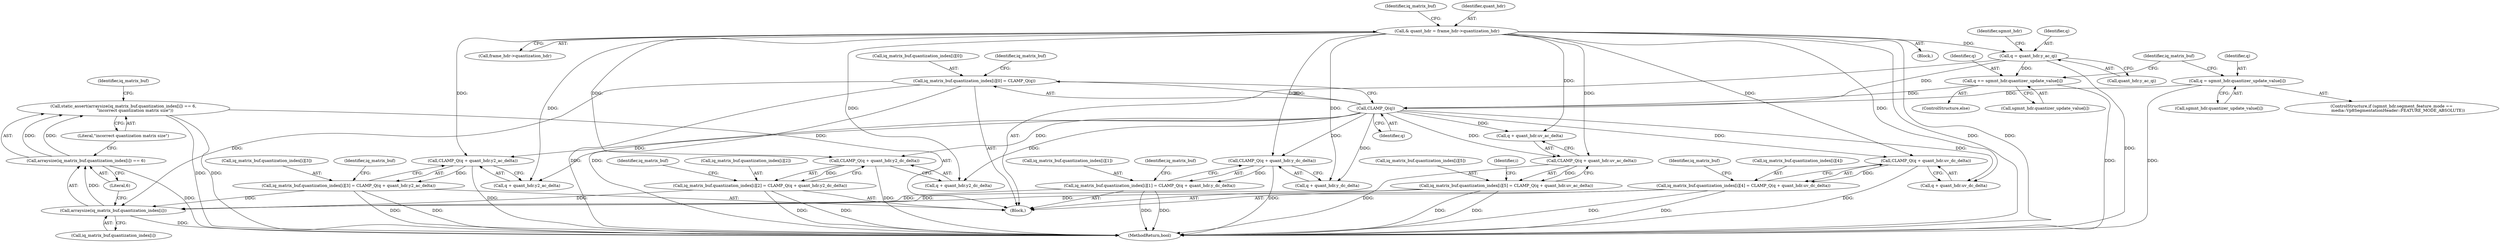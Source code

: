digraph "0_Chrome_27c68f543e5eba779902447445dfb05ec3f5bf75_2@API" {
"1000177" [label="(Call,static_assert(arraysize(iq_matrix_buf.quantization_index[i]) == 6,\n                  \"incorrect quantization matrix size\"))"];
"1000178" [label="(Call,arraysize(iq_matrix_buf.quantization_index[i]) == 6)"];
"1000179" [label="(Call,arraysize(iq_matrix_buf.quantization_index[i]))"];
"1000187" [label="(Call,iq_matrix_buf.quantization_index[i][0] = CLAMP_Q(q))"];
"1000195" [label="(Call,CLAMP_Q(q))"];
"1000170" [label="(Call,q += sgmnt_hdr.quantizer_update_value[i])"];
"1000146" [label="(Call,q = quant_hdr.y_ac_qi)"];
"1000121" [label="(Call,& quant_hdr = frame_hdr->quantization_hdr)"];
"1000162" [label="(Call,q = sgmnt_hdr.quantizer_update_value[i])"];
"1000225" [label="(Call,iq_matrix_buf.quantization_index[i][3] = CLAMP_Q(q + quant_hdr.y2_ac_delta))"];
"1000233" [label="(Call,CLAMP_Q(q + quant_hdr.y2_ac_delta))"];
"1000211" [label="(Call,iq_matrix_buf.quantization_index[i][2] = CLAMP_Q(q + quant_hdr.y2_dc_delta))"];
"1000219" [label="(Call,CLAMP_Q(q + quant_hdr.y2_dc_delta))"];
"1000197" [label="(Call,iq_matrix_buf.quantization_index[i][1] = CLAMP_Q(q + quant_hdr.y_dc_delta))"];
"1000205" [label="(Call,CLAMP_Q(q + quant_hdr.y_dc_delta))"];
"1000239" [label="(Call,iq_matrix_buf.quantization_index[i][4] = CLAMP_Q(q + quant_hdr.uv_dc_delta))"];
"1000247" [label="(Call,CLAMP_Q(q + quant_hdr.uv_dc_delta))"];
"1000253" [label="(Call,iq_matrix_buf.quantization_index[i][5] = CLAMP_Q(q + quant_hdr.uv_ac_delta))"];
"1000261" [label="(Call,CLAMP_Q(q + quant_hdr.uv_ac_delta))"];
"1000121" [label="(Call,& quant_hdr = frame_hdr->quantization_hdr)"];
"1000195" [label="(Call,CLAMP_Q(q))"];
"1000206" [label="(Call,q + quant_hdr.y_dc_delta)"];
"1000153" [label="(Identifier,sgmnt_hdr)"];
"1000185" [label="(Literal,6)"];
"1000211" [label="(Call,iq_matrix_buf.quantization_index[i][2] = CLAMP_Q(q + quant_hdr.y2_dc_delta))"];
"1000187" [label="(Call,iq_matrix_buf.quantization_index[i][0] = CLAMP_Q(q))"];
"1000179" [label="(Call,arraysize(iq_matrix_buf.quantization_index[i]))"];
"1000233" [label="(Call,CLAMP_Q(q + quant_hdr.y2_ac_delta))"];
"1000225" [label="(Call,iq_matrix_buf.quantization_index[i][3] = CLAMP_Q(q + quant_hdr.y2_ac_delta))"];
"1000148" [label="(Call,quant_hdr.y_ac_qi)"];
"1000147" [label="(Identifier,q)"];
"1000172" [label="(Call,sgmnt_hdr.quantizer_update_value[i])"];
"1000239" [label="(Call,iq_matrix_buf.quantization_index[i][4] = CLAMP_Q(q + quant_hdr.uv_dc_delta))"];
"1000178" [label="(Call,arraysize(iq_matrix_buf.quantization_index[i]) == 6)"];
"1000201" [label="(Identifier,iq_matrix_buf)"];
"1000177" [label="(Call,static_assert(arraysize(iq_matrix_buf.quantization_index[i]) == 6,\n                  \"incorrect quantization matrix size\"))"];
"1000234" [label="(Call,q + quant_hdr.y2_ac_delta)"];
"1000106" [label="(Block,)"];
"1000146" [label="(Call,q = quant_hdr.y_ac_qi)"];
"1000180" [label="(Call,iq_matrix_buf.quantization_index[i])"];
"1000130" [label="(Identifier,iq_matrix_buf)"];
"1000164" [label="(Call,sgmnt_hdr.quantizer_update_value[i])"];
"1000196" [label="(Identifier,q)"];
"1000162" [label="(Call,q = sgmnt_hdr.quantizer_update_value[i])"];
"1000248" [label="(Call,q + quant_hdr.uv_dc_delta)"];
"1000171" [label="(Identifier,q)"];
"1000169" [label="(ControlStructure,else)"];
"1000219" [label="(Call,CLAMP_Q(q + quant_hdr.y2_dc_delta))"];
"1000122" [label="(Identifier,quant_hdr)"];
"1000220" [label="(Call,q + quant_hdr.y2_dc_delta)"];
"1000198" [label="(Call,iq_matrix_buf.quantization_index[i][1])"];
"1000215" [label="(Identifier,iq_matrix_buf)"];
"1000205" [label="(Call,CLAMP_Q(q + quant_hdr.y_dc_delta))"];
"1000156" [label="(ControlStructure,if (sgmnt_hdr.segment_feature_mode ==\n          media::Vp8SegmentationHeader::FEATURE_MODE_ABSOLUTE))"];
"1000261" [label="(Call,CLAMP_Q(q + quant_hdr.uv_ac_delta))"];
"1000212" [label="(Call,iq_matrix_buf.quantization_index[i][2])"];
"1000253" [label="(Call,iq_matrix_buf.quantization_index[i][5] = CLAMP_Q(q + quant_hdr.uv_ac_delta))"];
"1000188" [label="(Call,iq_matrix_buf.quantization_index[i][0])"];
"1000197" [label="(Call,iq_matrix_buf.quantization_index[i][1] = CLAMP_Q(q + quant_hdr.y_dc_delta))"];
"1000144" [label="(Block,)"];
"1000262" [label="(Call,q + quant_hdr.uv_ac_delta)"];
"1000226" [label="(Call,iq_matrix_buf.quantization_index[i][3])"];
"1000229" [label="(Identifier,iq_matrix_buf)"];
"1000163" [label="(Identifier,q)"];
"1000182" [label="(Identifier,iq_matrix_buf)"];
"1000123" [label="(Call,frame_hdr->quantization_hdr)"];
"1000243" [label="(Identifier,iq_matrix_buf)"];
"1000257" [label="(Identifier,iq_matrix_buf)"];
"1000254" [label="(Call,iq_matrix_buf.quantization_index[i][5])"];
"1000143" [label="(Identifier,i)"];
"1000191" [label="(Identifier,iq_matrix_buf)"];
"1000240" [label="(Call,iq_matrix_buf.quantization_index[i][4])"];
"1000186" [label="(Literal,\"incorrect quantization matrix size\")"];
"1000786" [label="(MethodReturn,bool)"];
"1000170" [label="(Call,q += sgmnt_hdr.quantizer_update_value[i])"];
"1000247" [label="(Call,CLAMP_Q(q + quant_hdr.uv_dc_delta))"];
"1000177" -> "1000144"  [label="AST: "];
"1000177" -> "1000186"  [label="CFG: "];
"1000178" -> "1000177"  [label="AST: "];
"1000186" -> "1000177"  [label="AST: "];
"1000191" -> "1000177"  [label="CFG: "];
"1000177" -> "1000786"  [label="DDG: "];
"1000177" -> "1000786"  [label="DDG: "];
"1000178" -> "1000177"  [label="DDG: "];
"1000178" -> "1000177"  [label="DDG: "];
"1000178" -> "1000185"  [label="CFG: "];
"1000179" -> "1000178"  [label="AST: "];
"1000185" -> "1000178"  [label="AST: "];
"1000186" -> "1000178"  [label="CFG: "];
"1000178" -> "1000786"  [label="DDG: "];
"1000179" -> "1000178"  [label="DDG: "];
"1000179" -> "1000180"  [label="CFG: "];
"1000180" -> "1000179"  [label="AST: "];
"1000185" -> "1000179"  [label="CFG: "];
"1000179" -> "1000786"  [label="DDG: "];
"1000187" -> "1000179"  [label="DDG: "];
"1000225" -> "1000179"  [label="DDG: "];
"1000211" -> "1000179"  [label="DDG: "];
"1000197" -> "1000179"  [label="DDG: "];
"1000239" -> "1000179"  [label="DDG: "];
"1000253" -> "1000179"  [label="DDG: "];
"1000187" -> "1000144"  [label="AST: "];
"1000187" -> "1000195"  [label="CFG: "];
"1000188" -> "1000187"  [label="AST: "];
"1000195" -> "1000187"  [label="AST: "];
"1000201" -> "1000187"  [label="CFG: "];
"1000187" -> "1000786"  [label="DDG: "];
"1000187" -> "1000786"  [label="DDG: "];
"1000195" -> "1000187"  [label="DDG: "];
"1000195" -> "1000196"  [label="CFG: "];
"1000196" -> "1000195"  [label="AST: "];
"1000170" -> "1000195"  [label="DDG: "];
"1000162" -> "1000195"  [label="DDG: "];
"1000146" -> "1000195"  [label="DDG: "];
"1000195" -> "1000205"  [label="DDG: "];
"1000195" -> "1000206"  [label="DDG: "];
"1000195" -> "1000219"  [label="DDG: "];
"1000195" -> "1000220"  [label="DDG: "];
"1000195" -> "1000233"  [label="DDG: "];
"1000195" -> "1000234"  [label="DDG: "];
"1000195" -> "1000247"  [label="DDG: "];
"1000195" -> "1000248"  [label="DDG: "];
"1000195" -> "1000261"  [label="DDG: "];
"1000195" -> "1000262"  [label="DDG: "];
"1000170" -> "1000169"  [label="AST: "];
"1000170" -> "1000172"  [label="CFG: "];
"1000171" -> "1000170"  [label="AST: "];
"1000172" -> "1000170"  [label="AST: "];
"1000182" -> "1000170"  [label="CFG: "];
"1000170" -> "1000786"  [label="DDG: "];
"1000146" -> "1000170"  [label="DDG: "];
"1000146" -> "1000144"  [label="AST: "];
"1000146" -> "1000148"  [label="CFG: "];
"1000147" -> "1000146"  [label="AST: "];
"1000148" -> "1000146"  [label="AST: "];
"1000153" -> "1000146"  [label="CFG: "];
"1000146" -> "1000786"  [label="DDG: "];
"1000121" -> "1000146"  [label="DDG: "];
"1000121" -> "1000106"  [label="AST: "];
"1000121" -> "1000123"  [label="CFG: "];
"1000122" -> "1000121"  [label="AST: "];
"1000123" -> "1000121"  [label="AST: "];
"1000130" -> "1000121"  [label="CFG: "];
"1000121" -> "1000786"  [label="DDG: "];
"1000121" -> "1000786"  [label="DDG: "];
"1000121" -> "1000205"  [label="DDG: "];
"1000121" -> "1000206"  [label="DDG: "];
"1000121" -> "1000219"  [label="DDG: "];
"1000121" -> "1000220"  [label="DDG: "];
"1000121" -> "1000233"  [label="DDG: "];
"1000121" -> "1000234"  [label="DDG: "];
"1000121" -> "1000247"  [label="DDG: "];
"1000121" -> "1000248"  [label="DDG: "];
"1000121" -> "1000261"  [label="DDG: "];
"1000121" -> "1000262"  [label="DDG: "];
"1000162" -> "1000156"  [label="AST: "];
"1000162" -> "1000164"  [label="CFG: "];
"1000163" -> "1000162"  [label="AST: "];
"1000164" -> "1000162"  [label="AST: "];
"1000182" -> "1000162"  [label="CFG: "];
"1000162" -> "1000786"  [label="DDG: "];
"1000225" -> "1000144"  [label="AST: "];
"1000225" -> "1000233"  [label="CFG: "];
"1000226" -> "1000225"  [label="AST: "];
"1000233" -> "1000225"  [label="AST: "];
"1000243" -> "1000225"  [label="CFG: "];
"1000225" -> "1000786"  [label="DDG: "];
"1000225" -> "1000786"  [label="DDG: "];
"1000233" -> "1000225"  [label="DDG: "];
"1000233" -> "1000234"  [label="CFG: "];
"1000234" -> "1000233"  [label="AST: "];
"1000233" -> "1000786"  [label="DDG: "];
"1000211" -> "1000144"  [label="AST: "];
"1000211" -> "1000219"  [label="CFG: "];
"1000212" -> "1000211"  [label="AST: "];
"1000219" -> "1000211"  [label="AST: "];
"1000229" -> "1000211"  [label="CFG: "];
"1000211" -> "1000786"  [label="DDG: "];
"1000211" -> "1000786"  [label="DDG: "];
"1000219" -> "1000211"  [label="DDG: "];
"1000219" -> "1000220"  [label="CFG: "];
"1000220" -> "1000219"  [label="AST: "];
"1000219" -> "1000786"  [label="DDG: "];
"1000197" -> "1000144"  [label="AST: "];
"1000197" -> "1000205"  [label="CFG: "];
"1000198" -> "1000197"  [label="AST: "];
"1000205" -> "1000197"  [label="AST: "];
"1000215" -> "1000197"  [label="CFG: "];
"1000197" -> "1000786"  [label="DDG: "];
"1000197" -> "1000786"  [label="DDG: "];
"1000205" -> "1000197"  [label="DDG: "];
"1000205" -> "1000206"  [label="CFG: "];
"1000206" -> "1000205"  [label="AST: "];
"1000205" -> "1000786"  [label="DDG: "];
"1000239" -> "1000144"  [label="AST: "];
"1000239" -> "1000247"  [label="CFG: "];
"1000240" -> "1000239"  [label="AST: "];
"1000247" -> "1000239"  [label="AST: "];
"1000257" -> "1000239"  [label="CFG: "];
"1000239" -> "1000786"  [label="DDG: "];
"1000239" -> "1000786"  [label="DDG: "];
"1000247" -> "1000239"  [label="DDG: "];
"1000247" -> "1000248"  [label="CFG: "];
"1000248" -> "1000247"  [label="AST: "];
"1000247" -> "1000786"  [label="DDG: "];
"1000253" -> "1000144"  [label="AST: "];
"1000253" -> "1000261"  [label="CFG: "];
"1000254" -> "1000253"  [label="AST: "];
"1000261" -> "1000253"  [label="AST: "];
"1000143" -> "1000253"  [label="CFG: "];
"1000253" -> "1000786"  [label="DDG: "];
"1000253" -> "1000786"  [label="DDG: "];
"1000261" -> "1000253"  [label="DDG: "];
"1000261" -> "1000262"  [label="CFG: "];
"1000262" -> "1000261"  [label="AST: "];
"1000261" -> "1000786"  [label="DDG: "];
}
